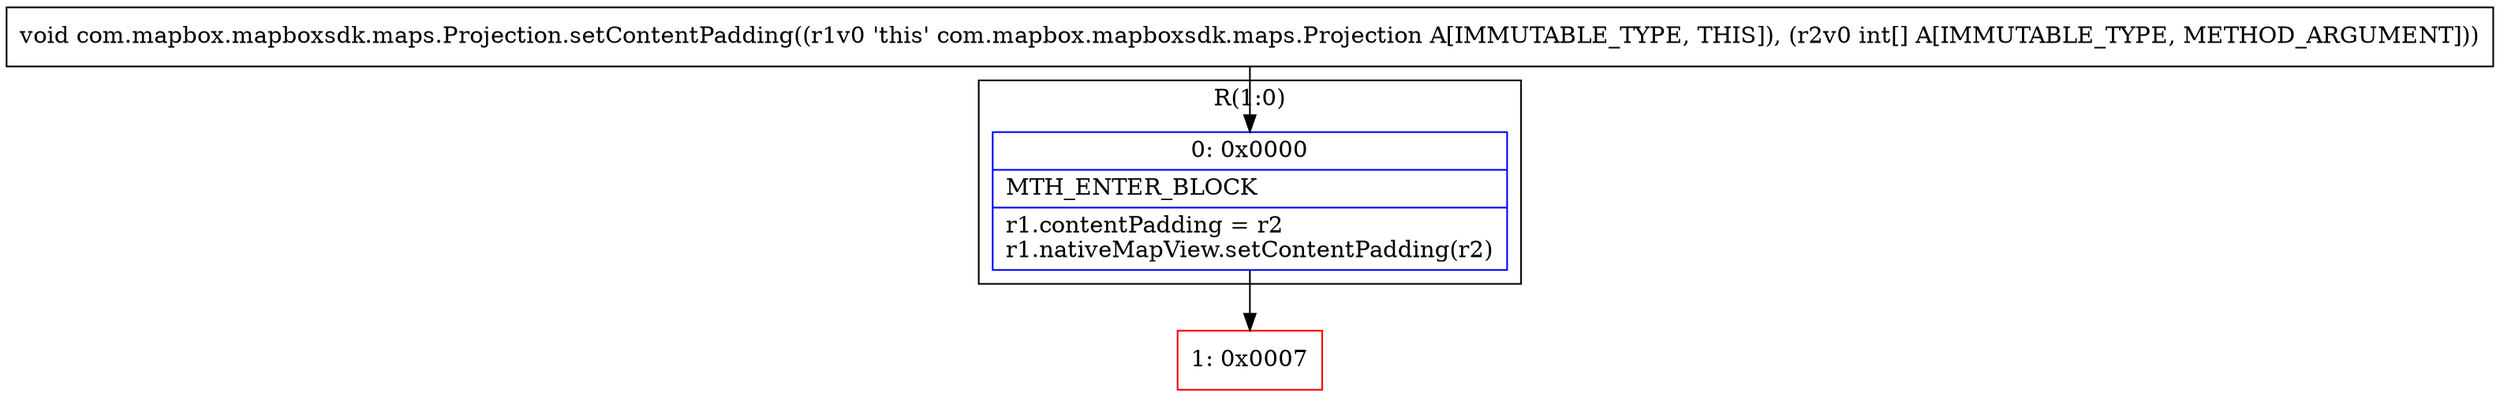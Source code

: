 digraph "CFG forcom.mapbox.mapboxsdk.maps.Projection.setContentPadding([I)V" {
subgraph cluster_Region_59440581 {
label = "R(1:0)";
node [shape=record,color=blue];
Node_0 [shape=record,label="{0\:\ 0x0000|MTH_ENTER_BLOCK\l|r1.contentPadding = r2\lr1.nativeMapView.setContentPadding(r2)\l}"];
}
Node_1 [shape=record,color=red,label="{1\:\ 0x0007}"];
MethodNode[shape=record,label="{void com.mapbox.mapboxsdk.maps.Projection.setContentPadding((r1v0 'this' com.mapbox.mapboxsdk.maps.Projection A[IMMUTABLE_TYPE, THIS]), (r2v0 int[] A[IMMUTABLE_TYPE, METHOD_ARGUMENT])) }"];
MethodNode -> Node_0;
Node_0 -> Node_1;
}

